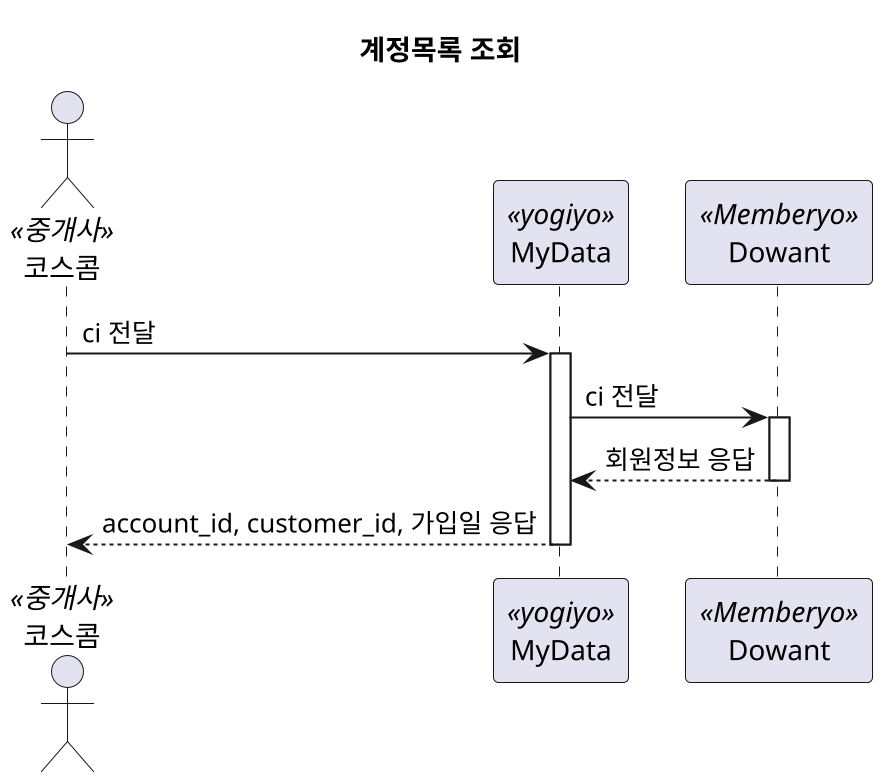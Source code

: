 @startuml 계정목록 조회
skinparam defaultFontName D2Coding

scale 2
title 계정목록 조회

actor 코스콤<<중개사>>
participant MyData<<yogiyo>>
participant Dowant<<Memberyo>>

코스콤 -> MyData : ci 전달
activate MyData

MyData -> Dowant : ci 전달
activate Dowant

Dowant --> MyData : 회원정보 응답
deactivate Dowant

MyData --> 코스콤 : account_id, customer_id, 가입일 응답
deactivate MyData

@enduml